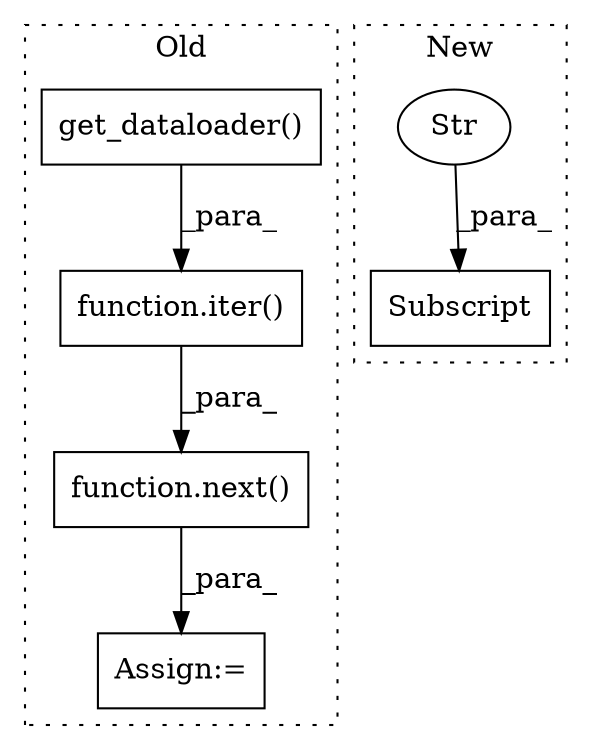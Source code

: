 digraph G {
subgraph cluster0 {
1 [label="get_dataloader()" a="75" s="3008" l="26" shape="box"];
4 [label="Assign:=" a="68" s="2986" l="12" shape="box"];
5 [label="function.next()" a="75" s="2998,3035" l="5,1" shape="box"];
6 [label="function.iter()" a="75" s="3003,3034" l="5,1" shape="box"];
label = "Old";
style="dotted";
}
subgraph cluster1 {
2 [label="Subscript" a="63" s="3033,0" l="21,0" shape="box"];
3 [label="Str" a="66" s="3041" l="12" shape="ellipse"];
label = "New";
style="dotted";
}
1 -> 6 [label="_para_"];
3 -> 2 [label="_para_"];
5 -> 4 [label="_para_"];
6 -> 5 [label="_para_"];
}